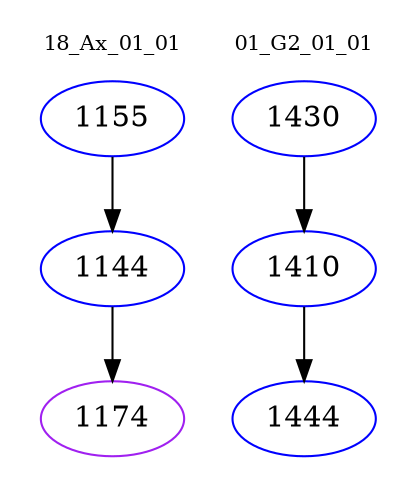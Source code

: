 digraph{
subgraph cluster_0 {
color = white
label = "18_Ax_01_01";
fontsize=10;
T0_1155 [label="1155", color="blue"]
T0_1155 -> T0_1144 [color="black"]
T0_1144 [label="1144", color="blue"]
T0_1144 -> T0_1174 [color="black"]
T0_1174 [label="1174", color="purple"]
}
subgraph cluster_1 {
color = white
label = "01_G2_01_01";
fontsize=10;
T1_1430 [label="1430", color="blue"]
T1_1430 -> T1_1410 [color="black"]
T1_1410 [label="1410", color="blue"]
T1_1410 -> T1_1444 [color="black"]
T1_1444 [label="1444", color="blue"]
}
}
